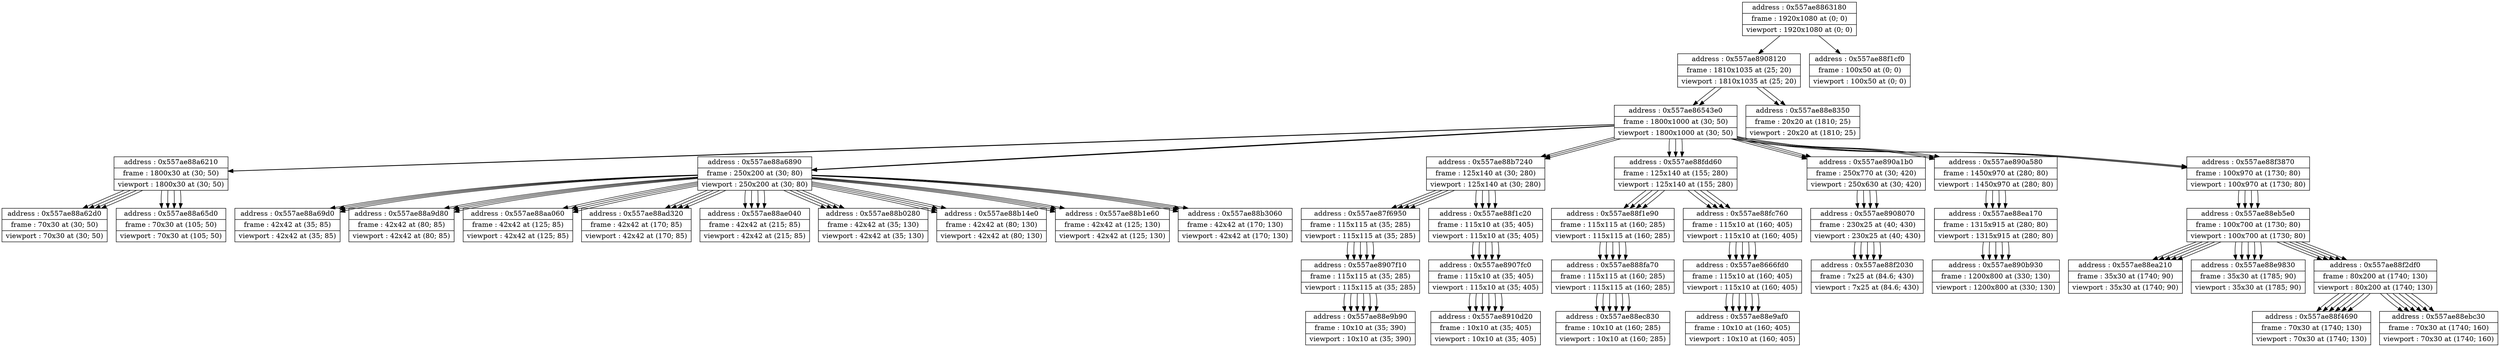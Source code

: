 digraph {
	node [shape=record]
	node0x557ae8908120 [label = "{address : 0x557ae8908120 |frame : 1810x1035 at (25; 20) |viewport : 1810x1035 at (25; 20)}"];

	 node0x557ae8908120 -> node0x557ae86543e0 [color=black];
	node0x557ae86543e0 [label = "{address : 0x557ae86543e0 |frame : 1800x1000 at (30; 50) |viewport : 1800x1000 at (30; 50)}"];

	 node0x557ae86543e0 -> node0x557ae88a6210 [color=black];
	node0x557ae88a6210 [label = "{address : 0x557ae88a6210 |frame : 1800x30 at (30; 50) |viewport : 1800x30 at (30; 50)}"];

	 node0x557ae88a6210 -> node0x557ae88a62d0 [color=black];
	node0x557ae88a62d0 [label = "{address : 0x557ae88a62d0 |frame : 70x30 at (30; 50) |viewport : 70x30 at (30; 50)}"];

	 node0x557ae88a6210 -> node0x557ae88a65d0 [color=black];
	node0x557ae88a65d0 [label = "{address : 0x557ae88a65d0 |frame : 70x30 at (105; 50) |viewport : 70x30 at (105; 50)}"];

	 node0x557ae86543e0 -> node0x557ae88a6890 [color=black];
	node0x557ae88a6890 [label = "{address : 0x557ae88a6890 |frame : 250x200 at (30; 80) |viewport : 250x200 at (30; 80)}"];

	 node0x557ae88a6890 -> node0x557ae88a69d0 [color=black];
	node0x557ae88a69d0 [label = "{address : 0x557ae88a69d0 |frame : 42x42 at (35; 85) |viewport : 42x42 at (35; 85)}"];

	 node0x557ae88a6890 -> node0x557ae88a9d80 [color=black];
	node0x557ae88a9d80 [label = "{address : 0x557ae88a9d80 |frame : 42x42 at (80; 85) |viewport : 42x42 at (80; 85)}"];

	 node0x557ae88a6890 -> node0x557ae88aa060 [color=black];
	node0x557ae88aa060 [label = "{address : 0x557ae88aa060 |frame : 42x42 at (125; 85) |viewport : 42x42 at (125; 85)}"];

	 node0x557ae88a6890 -> node0x557ae88ad320 [color=black];
	node0x557ae88ad320 [label = "{address : 0x557ae88ad320 |frame : 42x42 at (170; 85) |viewport : 42x42 at (170; 85)}"];

	 node0x557ae88a6890 -> node0x557ae88ae040 [color=black];
	node0x557ae88ae040 [label = "{address : 0x557ae88ae040 |frame : 42x42 at (215; 85) |viewport : 42x42 at (215; 85)}"];

	 node0x557ae88a6890 -> node0x557ae88b0280 [color=black];
	node0x557ae88b0280 [label = "{address : 0x557ae88b0280 |frame : 42x42 at (35; 130) |viewport : 42x42 at (35; 130)}"];

	 node0x557ae88a6890 -> node0x557ae88b14e0 [color=black];
	node0x557ae88b14e0 [label = "{address : 0x557ae88b14e0 |frame : 42x42 at (80; 130) |viewport : 42x42 at (80; 130)}"];

	 node0x557ae88a6890 -> node0x557ae88b1e60 [color=black];
	node0x557ae88b1e60 [label = "{address : 0x557ae88b1e60 |frame : 42x42 at (125; 130) |viewport : 42x42 at (125; 130)}"];

	 node0x557ae88a6890 -> node0x557ae88b3060 [color=black];
	node0x557ae88b3060 [label = "{address : 0x557ae88b3060 |frame : 42x42 at (170; 130) |viewport : 42x42 at (170; 130)}"];

	 node0x557ae86543e0 -> node0x557ae88b7240 [color=black];
	node0x557ae88b7240 [label = "{address : 0x557ae88b7240 |frame : 125x140 at (30; 280) |viewport : 125x140 at (30; 280)}"];

	 node0x557ae88b7240 -> node0x557ae87f6950 [color=black];
	node0x557ae87f6950 [label = "{address : 0x557ae87f6950 |frame : 115x115 at (35; 285) |viewport : 115x115 at (35; 285)}"];

	 node0x557ae87f6950 -> node0x557ae8907f10 [color=black];
	node0x557ae8907f10 [label = "{address : 0x557ae8907f10 |frame : 115x115 at (35; 285) |viewport : 115x115 at (35; 285)}"];

	 node0x557ae8907f10 -> node0x557ae88e9b90 [color=black];
	node0x557ae88e9b90 [label = "{address : 0x557ae88e9b90 |frame : 10x10 at (35; 390) |viewport : 10x10 at (35; 390)}"];

	 node0x557ae88b7240 -> node0x557ae88f1c20 [color=black];
	node0x557ae88f1c20 [label = "{address : 0x557ae88f1c20 |frame : 115x10 at (35; 405) |viewport : 115x10 at (35; 405)}"];

	 node0x557ae88f1c20 -> node0x557ae8907fc0 [color=black];
	node0x557ae8907fc0 [label = "{address : 0x557ae8907fc0 |frame : 115x10 at (35; 405) |viewport : 115x10 at (35; 405)}"];

	 node0x557ae8907fc0 -> node0x557ae8910d20 [color=black];
	node0x557ae8910d20 [label = "{address : 0x557ae8910d20 |frame : 10x10 at (35; 405) |viewport : 10x10 at (35; 405)}"];

	 node0x557ae86543e0 -> node0x557ae88fdd60 [color=black];
	node0x557ae88fdd60 [label = "{address : 0x557ae88fdd60 |frame : 125x140 at (155; 280) |viewport : 125x140 at (155; 280)}"];

	 node0x557ae88fdd60 -> node0x557ae88f1e90 [color=black];
	node0x557ae88f1e90 [label = "{address : 0x557ae88f1e90 |frame : 115x115 at (160; 285) |viewport : 115x115 at (160; 285)}"];

	 node0x557ae88f1e90 -> node0x557ae888fa70 [color=black];
	node0x557ae888fa70 [label = "{address : 0x557ae888fa70 |frame : 115x115 at (160; 285) |viewport : 115x115 at (160; 285)}"];

	 node0x557ae888fa70 -> node0x557ae88ec830 [color=black];
	node0x557ae88ec830 [label = "{address : 0x557ae88ec830 |frame : 10x10 at (160; 285) |viewport : 10x10 at (160; 285)}"];

	 node0x557ae88fdd60 -> node0x557ae88fc760 [color=black];
	node0x557ae88fc760 [label = "{address : 0x557ae88fc760 |frame : 115x10 at (160; 405) |viewport : 115x10 at (160; 405)}"];

	 node0x557ae88fc760 -> node0x557ae8666fd0 [color=black];
	node0x557ae8666fd0 [label = "{address : 0x557ae8666fd0 |frame : 115x10 at (160; 405) |viewport : 115x10 at (160; 405)}"];

	 node0x557ae8666fd0 -> node0x557ae88e9af0 [color=black];
	node0x557ae88e9af0 [label = "{address : 0x557ae88e9af0 |frame : 10x10 at (160; 405) |viewport : 10x10 at (160; 405)}"];

	 node0x557ae86543e0 -> node0x557ae890a1b0 [color=black];
	node0x557ae890a1b0 [label = "{address : 0x557ae890a1b0 |frame : 250x770 at (30; 420) |viewport : 250x630 at (30; 420)}"];

	 node0x557ae890a1b0 -> node0x557ae8908070 [color=black];
	node0x557ae8908070 [label = "{address : 0x557ae8908070 |frame : 230x25 at (40; 430) |viewport : 230x25 at (40; 430)}"];

	 node0x557ae8908070 -> node0x557ae88f2030 [color=black];
	node0x557ae88f2030 [label = "{address : 0x557ae88f2030 |frame : 7x25 at (84.6; 430) |viewport : 7x25 at (84.6; 430)}"];

	 node0x557ae86543e0 -> node0x557ae890a580 [color=black];
	node0x557ae890a580 [label = "{address : 0x557ae890a580 |frame : 1450x970 at (280; 80) |viewport : 1450x970 at (280; 80)}"];

	 node0x557ae890a580 -> node0x557ae88ea170 [color=black];
	node0x557ae88ea170 [label = "{address : 0x557ae88ea170 |frame : 1315x915 at (280; 80) |viewport : 1315x915 at (280; 80)}"];

	 node0x557ae88ea170 -> node0x557ae890b930 [color=black];
	node0x557ae890b930 [label = "{address : 0x557ae890b930 |frame : 1200x800 at (330; 130) |viewport : 1200x800 at (330; 130)}"];

	 node0x557ae86543e0 -> node0x557ae88f3870 [color=black];
	node0x557ae88f3870 [label = "{address : 0x557ae88f3870 |frame : 100x970 at (1730; 80) |viewport : 100x970 at (1730; 80)}"];

	 node0x557ae88f3870 -> node0x557ae88eb5e0 [color=black];
	node0x557ae88eb5e0 [label = "{address : 0x557ae88eb5e0 |frame : 100x700 at (1730; 80) |viewport : 100x700 at (1730; 80)}"];

	 node0x557ae88eb5e0 -> node0x557ae88ea210 [color=black];
	node0x557ae88ea210 [label = "{address : 0x557ae88ea210 |frame : 35x30 at (1740; 90) |viewport : 35x30 at (1740; 90)}"];

	 node0x557ae88eb5e0 -> node0x557ae88e9830 [color=black];
	node0x557ae88e9830 [label = "{address : 0x557ae88e9830 |frame : 35x30 at (1785; 90) |viewport : 35x30 at (1785; 90)}"];

	 node0x557ae88eb5e0 -> node0x557ae88f2df0 [color=black];
	node0x557ae88f2df0 [label = "{address : 0x557ae88f2df0 |frame : 80x200 at (1740; 130) |viewport : 80x200 at (1740; 130)}"];

	 node0x557ae88f2df0 -> node0x557ae88f4690 [color=black];
	node0x557ae88f4690 [label = "{address : 0x557ae88f4690 |frame : 70x30 at (1740; 130) |viewport : 70x30 at (1740; 130)}"];

	 node0x557ae88f2df0 -> node0x557ae88ebc30 [color=black];
	node0x557ae88ebc30 [label = "{address : 0x557ae88ebc30 |frame : 70x30 at (1740; 160) |viewport : 70x30 at (1740; 160)}"];

	 node0x557ae8908120 -> node0x557ae88e8350 [color=black];
	node0x557ae88e8350 [label = "{address : 0x557ae88e8350 |frame : 20x20 at (1810; 25) |viewport : 20x20 at (1810; 25)}"];

	node0x557ae88e8350 [label = "{address : 0x557ae88e8350 |frame : 20x20 at (1810; 25) |viewport : 20x20 at (1810; 25)}"];

	node0x557ae88eb5e0 [label = "{address : 0x557ae88eb5e0 |frame : 100x700 at (1730; 80) |viewport : 100x700 at (1730; 80)}"];

	 node0x557ae88eb5e0 -> node0x557ae88ea210 [color=black];
	node0x557ae88ea210 [label = "{address : 0x557ae88ea210 |frame : 35x30 at (1740; 90) |viewport : 35x30 at (1740; 90)}"];

	 node0x557ae88eb5e0 -> node0x557ae88e9830 [color=black];
	node0x557ae88e9830 [label = "{address : 0x557ae88e9830 |frame : 35x30 at (1785; 90) |viewport : 35x30 at (1785; 90)}"];

	 node0x557ae88eb5e0 -> node0x557ae88f2df0 [color=black];
	node0x557ae88f2df0 [label = "{address : 0x557ae88f2df0 |frame : 80x200 at (1740; 130) |viewport : 80x200 at (1740; 130)}"];

	 node0x557ae88f2df0 -> node0x557ae88f4690 [color=black];
	node0x557ae88f4690 [label = "{address : 0x557ae88f4690 |frame : 70x30 at (1740; 130) |viewport : 70x30 at (1740; 130)}"];

	 node0x557ae88f2df0 -> node0x557ae88ebc30 [color=black];
	node0x557ae88ebc30 [label = "{address : 0x557ae88ebc30 |frame : 70x30 at (1740; 160) |viewport : 70x30 at (1740; 160)}"];

	node0x557ae88f2df0 [label = "{address : 0x557ae88f2df0 |frame : 80x200 at (1740; 130) |viewport : 80x200 at (1740; 130)}"];

	 node0x557ae88f2df0 -> node0x557ae88f4690 [color=black];
	node0x557ae88f4690 [label = "{address : 0x557ae88f4690 |frame : 70x30 at (1740; 130) |viewport : 70x30 at (1740; 130)}"];

	 node0x557ae88f2df0 -> node0x557ae88ebc30 [color=black];
	node0x557ae88ebc30 [label = "{address : 0x557ae88ebc30 |frame : 70x30 at (1740; 160) |viewport : 70x30 at (1740; 160)}"];

	node0x557ae88f1cf0 [label = "{address : 0x557ae88f1cf0 |frame : 100x50 at (0; 0) |viewport : 100x50 at (0; 0)}"];

	node0x557ae88e9830 [label = "{address : 0x557ae88e9830 |frame : 35x30 at (1785; 90) |viewport : 35x30 at (1785; 90)}"];

	node0x557ae88ea210 [label = "{address : 0x557ae88ea210 |frame : 35x30 at (1740; 90) |viewport : 35x30 at (1740; 90)}"];

	node0x557ae88f3870 [label = "{address : 0x557ae88f3870 |frame : 100x970 at (1730; 80) |viewport : 100x970 at (1730; 80)}"];

	 node0x557ae88f3870 -> node0x557ae88eb5e0 [color=black];
	node0x557ae88eb5e0 [label = "{address : 0x557ae88eb5e0 |frame : 100x700 at (1730; 80) |viewport : 100x700 at (1730; 80)}"];

	 node0x557ae88eb5e0 -> node0x557ae88ea210 [color=black];
	node0x557ae88ea210 [label = "{address : 0x557ae88ea210 |frame : 35x30 at (1740; 90) |viewport : 35x30 at (1740; 90)}"];

	 node0x557ae88eb5e0 -> node0x557ae88e9830 [color=black];
	node0x557ae88e9830 [label = "{address : 0x557ae88e9830 |frame : 35x30 at (1785; 90) |viewport : 35x30 at (1785; 90)}"];

	 node0x557ae88eb5e0 -> node0x557ae88f2df0 [color=black];
	node0x557ae88f2df0 [label = "{address : 0x557ae88f2df0 |frame : 80x200 at (1740; 130) |viewport : 80x200 at (1740; 130)}"];

	 node0x557ae88f2df0 -> node0x557ae88f4690 [color=black];
	node0x557ae88f4690 [label = "{address : 0x557ae88f4690 |frame : 70x30 at (1740; 130) |viewport : 70x30 at (1740; 130)}"];

	 node0x557ae88f2df0 -> node0x557ae88ebc30 [color=black];
	node0x557ae88ebc30 [label = "{address : 0x557ae88ebc30 |frame : 70x30 at (1740; 160) |viewport : 70x30 at (1740; 160)}"];

	node0x557ae890a580 [label = "{address : 0x557ae890a580 |frame : 1450x970 at (280; 80) |viewport : 1450x970 at (280; 80)}"];

	 node0x557ae890a580 -> node0x557ae88ea170 [color=black];
	node0x557ae88ea170 [label = "{address : 0x557ae88ea170 |frame : 1315x915 at (280; 80) |viewport : 1315x915 at (280; 80)}"];

	 node0x557ae88ea170 -> node0x557ae890b930 [color=black];
	node0x557ae890b930 [label = "{address : 0x557ae890b930 |frame : 1200x800 at (330; 130) |viewport : 1200x800 at (330; 130)}"];

	node0x557ae890b930 [label = "{address : 0x557ae890b930 |frame : 1200x800 at (330; 130) |viewport : 1200x800 at (330; 130)}"];

	node0x557ae88ea170 [label = "{address : 0x557ae88ea170 |frame : 1315x915 at (280; 80) |viewport : 1315x915 at (280; 80)}"];

	 node0x557ae88ea170 -> node0x557ae890b930 [color=black];
	node0x557ae890b930 [label = "{address : 0x557ae890b930 |frame : 1200x800 at (330; 130) |viewport : 1200x800 at (330; 130)}"];

	node0x557ae890a1b0 [label = "{address : 0x557ae890a1b0 |frame : 250x770 at (30; 420) |viewport : 250x630 at (30; 420)}"];

	 node0x557ae890a1b0 -> node0x557ae8908070 [color=black];
	node0x557ae8908070 [label = "{address : 0x557ae8908070 |frame : 230x25 at (40; 430) |viewport : 230x25 at (40; 430)}"];

	 node0x557ae8908070 -> node0x557ae88f2030 [color=black];
	node0x557ae88f2030 [label = "{address : 0x557ae88f2030 |frame : 7x25 at (84.6; 430) |viewport : 7x25 at (84.6; 430)}"];

	node0x557ae8908070 [label = "{address : 0x557ae8908070 |frame : 230x25 at (40; 430) |viewport : 230x25 at (40; 430)}"];

	 node0x557ae8908070 -> node0x557ae88f2030 [color=black];
	node0x557ae88f2030 [label = "{address : 0x557ae88f2030 |frame : 7x25 at (84.6; 430) |viewport : 7x25 at (84.6; 430)}"];

	node0x557ae88b1e60 [label = "{address : 0x557ae88b1e60 |frame : 42x42 at (125; 130) |viewport : 42x42 at (125; 130)}"];

	node0x557ae88b14e0 [label = "{address : 0x557ae88b14e0 |frame : 42x42 at (80; 130) |viewport : 42x42 at (80; 130)}"];

	node0x557ae88b0280 [label = "{address : 0x557ae88b0280 |frame : 42x42 at (35; 130) |viewport : 42x42 at (35; 130)}"];

	node0x557ae88ae040 [label = "{address : 0x557ae88ae040 |frame : 42x42 at (215; 85) |viewport : 42x42 at (215; 85)}"];

	node0x557ae88f1c20 [label = "{address : 0x557ae88f1c20 |frame : 115x10 at (35; 405) |viewport : 115x10 at (35; 405)}"];

	 node0x557ae88f1c20 -> node0x557ae8907fc0 [color=black];
	node0x557ae8907fc0 [label = "{address : 0x557ae8907fc0 |frame : 115x10 at (35; 405) |viewport : 115x10 at (35; 405)}"];

	 node0x557ae8907fc0 -> node0x557ae8910d20 [color=black];
	node0x557ae8910d20 [label = "{address : 0x557ae8910d20 |frame : 10x10 at (35; 405) |viewport : 10x10 at (35; 405)}"];

	node0x557ae88aa060 [label = "{address : 0x557ae88aa060 |frame : 42x42 at (125; 85) |viewport : 42x42 at (125; 85)}"];

	node0x557ae88f4690 [label = "{address : 0x557ae88f4690 |frame : 70x30 at (1740; 130) |viewport : 70x30 at (1740; 130)}"];

	node0x557ae88ad320 [label = "{address : 0x557ae88ad320 |frame : 42x42 at (170; 85) |viewport : 42x42 at (170; 85)}"];

	node0x557ae88a69d0 [label = "{address : 0x557ae88a69d0 |frame : 42x42 at (35; 85) |viewport : 42x42 at (35; 85)}"];

	node0x557ae88a6210 [label = "{address : 0x557ae88a6210 |frame : 1800x30 at (30; 50) |viewport : 1800x30 at (30; 50)}"];

	 node0x557ae88a6210 -> node0x557ae88a62d0 [color=black];
	node0x557ae88a62d0 [label = "{address : 0x557ae88a62d0 |frame : 70x30 at (30; 50) |viewport : 70x30 at (30; 50)}"];

	 node0x557ae88a6210 -> node0x557ae88a65d0 [color=black];
	node0x557ae88a65d0 [label = "{address : 0x557ae88a65d0 |frame : 70x30 at (105; 50) |viewport : 70x30 at (105; 50)}"];

	node0x557ae88a65d0 [label = "{address : 0x557ae88a65d0 |frame : 70x30 at (105; 50) |viewport : 70x30 at (105; 50)}"];

	node0x557ae88b3060 [label = "{address : 0x557ae88b3060 |frame : 42x42 at (170; 130) |viewport : 42x42 at (170; 130)}"];

	node0x557ae8910d20 [label = "{address : 0x557ae8910d20 |frame : 10x10 at (35; 405) |viewport : 10x10 at (35; 405)}"];

	node0x557ae88a62d0 [label = "{address : 0x557ae88a62d0 |frame : 70x30 at (30; 50) |viewport : 70x30 at (30; 50)}"];

	node0x557ae86543e0 [label = "{address : 0x557ae86543e0 |frame : 1800x1000 at (30; 50) |viewport : 1800x1000 at (30; 50)}"];

	 node0x557ae86543e0 -> node0x557ae88a6210 [color=black];
	node0x557ae88a6210 [label = "{address : 0x557ae88a6210 |frame : 1800x30 at (30; 50) |viewport : 1800x30 at (30; 50)}"];

	 node0x557ae88a6210 -> node0x557ae88a62d0 [color=black];
	node0x557ae88a62d0 [label = "{address : 0x557ae88a62d0 |frame : 70x30 at (30; 50) |viewport : 70x30 at (30; 50)}"];

	 node0x557ae88a6210 -> node0x557ae88a65d0 [color=black];
	node0x557ae88a65d0 [label = "{address : 0x557ae88a65d0 |frame : 70x30 at (105; 50) |viewport : 70x30 at (105; 50)}"];

	 node0x557ae86543e0 -> node0x557ae88a6890 [color=black];
	node0x557ae88a6890 [label = "{address : 0x557ae88a6890 |frame : 250x200 at (30; 80) |viewport : 250x200 at (30; 80)}"];

	 node0x557ae88a6890 -> node0x557ae88a69d0 [color=black];
	node0x557ae88a69d0 [label = "{address : 0x557ae88a69d0 |frame : 42x42 at (35; 85) |viewport : 42x42 at (35; 85)}"];

	 node0x557ae88a6890 -> node0x557ae88a9d80 [color=black];
	node0x557ae88a9d80 [label = "{address : 0x557ae88a9d80 |frame : 42x42 at (80; 85) |viewport : 42x42 at (80; 85)}"];

	 node0x557ae88a6890 -> node0x557ae88aa060 [color=black];
	node0x557ae88aa060 [label = "{address : 0x557ae88aa060 |frame : 42x42 at (125; 85) |viewport : 42x42 at (125; 85)}"];

	 node0x557ae88a6890 -> node0x557ae88ad320 [color=black];
	node0x557ae88ad320 [label = "{address : 0x557ae88ad320 |frame : 42x42 at (170; 85) |viewport : 42x42 at (170; 85)}"];

	 node0x557ae88a6890 -> node0x557ae88ae040 [color=black];
	node0x557ae88ae040 [label = "{address : 0x557ae88ae040 |frame : 42x42 at (215; 85) |viewport : 42x42 at (215; 85)}"];

	 node0x557ae88a6890 -> node0x557ae88b0280 [color=black];
	node0x557ae88b0280 [label = "{address : 0x557ae88b0280 |frame : 42x42 at (35; 130) |viewport : 42x42 at (35; 130)}"];

	 node0x557ae88a6890 -> node0x557ae88b14e0 [color=black];
	node0x557ae88b14e0 [label = "{address : 0x557ae88b14e0 |frame : 42x42 at (80; 130) |viewport : 42x42 at (80; 130)}"];

	 node0x557ae88a6890 -> node0x557ae88b1e60 [color=black];
	node0x557ae88b1e60 [label = "{address : 0x557ae88b1e60 |frame : 42x42 at (125; 130) |viewport : 42x42 at (125; 130)}"];

	 node0x557ae88a6890 -> node0x557ae88b3060 [color=black];
	node0x557ae88b3060 [label = "{address : 0x557ae88b3060 |frame : 42x42 at (170; 130) |viewport : 42x42 at (170; 130)}"];

	 node0x557ae86543e0 -> node0x557ae88b7240 [color=black];
	node0x557ae88b7240 [label = "{address : 0x557ae88b7240 |frame : 125x140 at (30; 280) |viewport : 125x140 at (30; 280)}"];

	 node0x557ae88b7240 -> node0x557ae87f6950 [color=black];
	node0x557ae87f6950 [label = "{address : 0x557ae87f6950 |frame : 115x115 at (35; 285) |viewport : 115x115 at (35; 285)}"];

	 node0x557ae87f6950 -> node0x557ae8907f10 [color=black];
	node0x557ae8907f10 [label = "{address : 0x557ae8907f10 |frame : 115x115 at (35; 285) |viewport : 115x115 at (35; 285)}"];

	 node0x557ae8907f10 -> node0x557ae88e9b90 [color=black];
	node0x557ae88e9b90 [label = "{address : 0x557ae88e9b90 |frame : 10x10 at (35; 390) |viewport : 10x10 at (35; 390)}"];

	 node0x557ae88b7240 -> node0x557ae88f1c20 [color=black];
	node0x557ae88f1c20 [label = "{address : 0x557ae88f1c20 |frame : 115x10 at (35; 405) |viewport : 115x10 at (35; 405)}"];

	 node0x557ae88f1c20 -> node0x557ae8907fc0 [color=black];
	node0x557ae8907fc0 [label = "{address : 0x557ae8907fc0 |frame : 115x10 at (35; 405) |viewport : 115x10 at (35; 405)}"];

	 node0x557ae8907fc0 -> node0x557ae8910d20 [color=black];
	node0x557ae8910d20 [label = "{address : 0x557ae8910d20 |frame : 10x10 at (35; 405) |viewport : 10x10 at (35; 405)}"];

	 node0x557ae86543e0 -> node0x557ae88fdd60 [color=black];
	node0x557ae88fdd60 [label = "{address : 0x557ae88fdd60 |frame : 125x140 at (155; 280) |viewport : 125x140 at (155; 280)}"];

	 node0x557ae88fdd60 -> node0x557ae88f1e90 [color=black];
	node0x557ae88f1e90 [label = "{address : 0x557ae88f1e90 |frame : 115x115 at (160; 285) |viewport : 115x115 at (160; 285)}"];

	 node0x557ae88f1e90 -> node0x557ae888fa70 [color=black];
	node0x557ae888fa70 [label = "{address : 0x557ae888fa70 |frame : 115x115 at (160; 285) |viewport : 115x115 at (160; 285)}"];

	 node0x557ae888fa70 -> node0x557ae88ec830 [color=black];
	node0x557ae88ec830 [label = "{address : 0x557ae88ec830 |frame : 10x10 at (160; 285) |viewport : 10x10 at (160; 285)}"];

	 node0x557ae88fdd60 -> node0x557ae88fc760 [color=black];
	node0x557ae88fc760 [label = "{address : 0x557ae88fc760 |frame : 115x10 at (160; 405) |viewport : 115x10 at (160; 405)}"];

	 node0x557ae88fc760 -> node0x557ae8666fd0 [color=black];
	node0x557ae8666fd0 [label = "{address : 0x557ae8666fd0 |frame : 115x10 at (160; 405) |viewport : 115x10 at (160; 405)}"];

	 node0x557ae8666fd0 -> node0x557ae88e9af0 [color=black];
	node0x557ae88e9af0 [label = "{address : 0x557ae88e9af0 |frame : 10x10 at (160; 405) |viewport : 10x10 at (160; 405)}"];

	 node0x557ae86543e0 -> node0x557ae890a1b0 [color=black];
	node0x557ae890a1b0 [label = "{address : 0x557ae890a1b0 |frame : 250x770 at (30; 420) |viewport : 250x630 at (30; 420)}"];

	 node0x557ae890a1b0 -> node0x557ae8908070 [color=black];
	node0x557ae8908070 [label = "{address : 0x557ae8908070 |frame : 230x25 at (40; 430) |viewport : 230x25 at (40; 430)}"];

	 node0x557ae8908070 -> node0x557ae88f2030 [color=black];
	node0x557ae88f2030 [label = "{address : 0x557ae88f2030 |frame : 7x25 at (84.6; 430) |viewport : 7x25 at (84.6; 430)}"];

	 node0x557ae86543e0 -> node0x557ae890a580 [color=black];
	node0x557ae890a580 [label = "{address : 0x557ae890a580 |frame : 1450x970 at (280; 80) |viewport : 1450x970 at (280; 80)}"];

	 node0x557ae890a580 -> node0x557ae88ea170 [color=black];
	node0x557ae88ea170 [label = "{address : 0x557ae88ea170 |frame : 1315x915 at (280; 80) |viewport : 1315x915 at (280; 80)}"];

	 node0x557ae88ea170 -> node0x557ae890b930 [color=black];
	node0x557ae890b930 [label = "{address : 0x557ae890b930 |frame : 1200x800 at (330; 130) |viewport : 1200x800 at (330; 130)}"];

	 node0x557ae86543e0 -> node0x557ae88f3870 [color=black];
	node0x557ae88f3870 [label = "{address : 0x557ae88f3870 |frame : 100x970 at (1730; 80) |viewport : 100x970 at (1730; 80)}"];

	 node0x557ae88f3870 -> node0x557ae88eb5e0 [color=black];
	node0x557ae88eb5e0 [label = "{address : 0x557ae88eb5e0 |frame : 100x700 at (1730; 80) |viewport : 100x700 at (1730; 80)}"];

	 node0x557ae88eb5e0 -> node0x557ae88ea210 [color=black];
	node0x557ae88ea210 [label = "{address : 0x557ae88ea210 |frame : 35x30 at (1740; 90) |viewport : 35x30 at (1740; 90)}"];

	 node0x557ae88eb5e0 -> node0x557ae88e9830 [color=black];
	node0x557ae88e9830 [label = "{address : 0x557ae88e9830 |frame : 35x30 at (1785; 90) |viewport : 35x30 at (1785; 90)}"];

	 node0x557ae88eb5e0 -> node0x557ae88f2df0 [color=black];
	node0x557ae88f2df0 [label = "{address : 0x557ae88f2df0 |frame : 80x200 at (1740; 130) |viewport : 80x200 at (1740; 130)}"];

	 node0x557ae88f2df0 -> node0x557ae88f4690 [color=black];
	node0x557ae88f4690 [label = "{address : 0x557ae88f4690 |frame : 70x30 at (1740; 130) |viewport : 70x30 at (1740; 130)}"];

	 node0x557ae88f2df0 -> node0x557ae88ebc30 [color=black];
	node0x557ae88ebc30 [label = "{address : 0x557ae88ebc30 |frame : 70x30 at (1740; 160) |viewport : 70x30 at (1740; 160)}"];

	node0x557ae88ebc30 [label = "{address : 0x557ae88ebc30 |frame : 70x30 at (1740; 160) |viewport : 70x30 at (1740; 160)}"];

	node0x557ae8863180 [label = "{address : 0x557ae8863180 |frame : 1920x1080 at (0; 0) |viewport : 1920x1080 at (0; 0)}"];

	 node0x557ae8863180 -> node0x557ae8908120 [color=black];
	node0x557ae8908120 [label = "{address : 0x557ae8908120 |frame : 1810x1035 at (25; 20) |viewport : 1810x1035 at (25; 20)}"];

	 node0x557ae8908120 -> node0x557ae86543e0 [color=black];
	node0x557ae86543e0 [label = "{address : 0x557ae86543e0 |frame : 1800x1000 at (30; 50) |viewport : 1800x1000 at (30; 50)}"];

	 node0x557ae86543e0 -> node0x557ae88a6210 [color=black];
	node0x557ae88a6210 [label = "{address : 0x557ae88a6210 |frame : 1800x30 at (30; 50) |viewport : 1800x30 at (30; 50)}"];

	 node0x557ae88a6210 -> node0x557ae88a62d0 [color=black];
	node0x557ae88a62d0 [label = "{address : 0x557ae88a62d0 |frame : 70x30 at (30; 50) |viewport : 70x30 at (30; 50)}"];

	 node0x557ae88a6210 -> node0x557ae88a65d0 [color=black];
	node0x557ae88a65d0 [label = "{address : 0x557ae88a65d0 |frame : 70x30 at (105; 50) |viewport : 70x30 at (105; 50)}"];

	 node0x557ae86543e0 -> node0x557ae88a6890 [color=black];
	node0x557ae88a6890 [label = "{address : 0x557ae88a6890 |frame : 250x200 at (30; 80) |viewport : 250x200 at (30; 80)}"];

	 node0x557ae88a6890 -> node0x557ae88a69d0 [color=black];
	node0x557ae88a69d0 [label = "{address : 0x557ae88a69d0 |frame : 42x42 at (35; 85) |viewport : 42x42 at (35; 85)}"];

	 node0x557ae88a6890 -> node0x557ae88a9d80 [color=black];
	node0x557ae88a9d80 [label = "{address : 0x557ae88a9d80 |frame : 42x42 at (80; 85) |viewport : 42x42 at (80; 85)}"];

	 node0x557ae88a6890 -> node0x557ae88aa060 [color=black];
	node0x557ae88aa060 [label = "{address : 0x557ae88aa060 |frame : 42x42 at (125; 85) |viewport : 42x42 at (125; 85)}"];

	 node0x557ae88a6890 -> node0x557ae88ad320 [color=black];
	node0x557ae88ad320 [label = "{address : 0x557ae88ad320 |frame : 42x42 at (170; 85) |viewport : 42x42 at (170; 85)}"];

	 node0x557ae88a6890 -> node0x557ae88ae040 [color=black];
	node0x557ae88ae040 [label = "{address : 0x557ae88ae040 |frame : 42x42 at (215; 85) |viewport : 42x42 at (215; 85)}"];

	 node0x557ae88a6890 -> node0x557ae88b0280 [color=black];
	node0x557ae88b0280 [label = "{address : 0x557ae88b0280 |frame : 42x42 at (35; 130) |viewport : 42x42 at (35; 130)}"];

	 node0x557ae88a6890 -> node0x557ae88b14e0 [color=black];
	node0x557ae88b14e0 [label = "{address : 0x557ae88b14e0 |frame : 42x42 at (80; 130) |viewport : 42x42 at (80; 130)}"];

	 node0x557ae88a6890 -> node0x557ae88b1e60 [color=black];
	node0x557ae88b1e60 [label = "{address : 0x557ae88b1e60 |frame : 42x42 at (125; 130) |viewport : 42x42 at (125; 130)}"];

	 node0x557ae88a6890 -> node0x557ae88b3060 [color=black];
	node0x557ae88b3060 [label = "{address : 0x557ae88b3060 |frame : 42x42 at (170; 130) |viewport : 42x42 at (170; 130)}"];

	 node0x557ae86543e0 -> node0x557ae88b7240 [color=black];
	node0x557ae88b7240 [label = "{address : 0x557ae88b7240 |frame : 125x140 at (30; 280) |viewport : 125x140 at (30; 280)}"];

	 node0x557ae88b7240 -> node0x557ae87f6950 [color=black];
	node0x557ae87f6950 [label = "{address : 0x557ae87f6950 |frame : 115x115 at (35; 285) |viewport : 115x115 at (35; 285)}"];

	 node0x557ae87f6950 -> node0x557ae8907f10 [color=black];
	node0x557ae8907f10 [label = "{address : 0x557ae8907f10 |frame : 115x115 at (35; 285) |viewport : 115x115 at (35; 285)}"];

	 node0x557ae8907f10 -> node0x557ae88e9b90 [color=black];
	node0x557ae88e9b90 [label = "{address : 0x557ae88e9b90 |frame : 10x10 at (35; 390) |viewport : 10x10 at (35; 390)}"];

	 node0x557ae88b7240 -> node0x557ae88f1c20 [color=black];
	node0x557ae88f1c20 [label = "{address : 0x557ae88f1c20 |frame : 115x10 at (35; 405) |viewport : 115x10 at (35; 405)}"];

	 node0x557ae88f1c20 -> node0x557ae8907fc0 [color=black];
	node0x557ae8907fc0 [label = "{address : 0x557ae8907fc0 |frame : 115x10 at (35; 405) |viewport : 115x10 at (35; 405)}"];

	 node0x557ae8907fc0 -> node0x557ae8910d20 [color=black];
	node0x557ae8910d20 [label = "{address : 0x557ae8910d20 |frame : 10x10 at (35; 405) |viewport : 10x10 at (35; 405)}"];

	 node0x557ae86543e0 -> node0x557ae88fdd60 [color=black];
	node0x557ae88fdd60 [label = "{address : 0x557ae88fdd60 |frame : 125x140 at (155; 280) |viewport : 125x140 at (155; 280)}"];

	 node0x557ae88fdd60 -> node0x557ae88f1e90 [color=black];
	node0x557ae88f1e90 [label = "{address : 0x557ae88f1e90 |frame : 115x115 at (160; 285) |viewport : 115x115 at (160; 285)}"];

	 node0x557ae88f1e90 -> node0x557ae888fa70 [color=black];
	node0x557ae888fa70 [label = "{address : 0x557ae888fa70 |frame : 115x115 at (160; 285) |viewport : 115x115 at (160; 285)}"];

	 node0x557ae888fa70 -> node0x557ae88ec830 [color=black];
	node0x557ae88ec830 [label = "{address : 0x557ae88ec830 |frame : 10x10 at (160; 285) |viewport : 10x10 at (160; 285)}"];

	 node0x557ae88fdd60 -> node0x557ae88fc760 [color=black];
	node0x557ae88fc760 [label = "{address : 0x557ae88fc760 |frame : 115x10 at (160; 405) |viewport : 115x10 at (160; 405)}"];

	 node0x557ae88fc760 -> node0x557ae8666fd0 [color=black];
	node0x557ae8666fd0 [label = "{address : 0x557ae8666fd0 |frame : 115x10 at (160; 405) |viewport : 115x10 at (160; 405)}"];

	 node0x557ae8666fd0 -> node0x557ae88e9af0 [color=black];
	node0x557ae88e9af0 [label = "{address : 0x557ae88e9af0 |frame : 10x10 at (160; 405) |viewport : 10x10 at (160; 405)}"];

	 node0x557ae86543e0 -> node0x557ae890a1b0 [color=black];
	node0x557ae890a1b0 [label = "{address : 0x557ae890a1b0 |frame : 250x770 at (30; 420) |viewport : 250x630 at (30; 420)}"];

	 node0x557ae890a1b0 -> node0x557ae8908070 [color=black];
	node0x557ae8908070 [label = "{address : 0x557ae8908070 |frame : 230x25 at (40; 430) |viewport : 230x25 at (40; 430)}"];

	 node0x557ae8908070 -> node0x557ae88f2030 [color=black];
	node0x557ae88f2030 [label = "{address : 0x557ae88f2030 |frame : 7x25 at (84.6; 430) |viewport : 7x25 at (84.6; 430)}"];

	 node0x557ae86543e0 -> node0x557ae890a580 [color=black];
	node0x557ae890a580 [label = "{address : 0x557ae890a580 |frame : 1450x970 at (280; 80) |viewport : 1450x970 at (280; 80)}"];

	 node0x557ae890a580 -> node0x557ae88ea170 [color=black];
	node0x557ae88ea170 [label = "{address : 0x557ae88ea170 |frame : 1315x915 at (280; 80) |viewport : 1315x915 at (280; 80)}"];

	 node0x557ae88ea170 -> node0x557ae890b930 [color=black];
	node0x557ae890b930 [label = "{address : 0x557ae890b930 |frame : 1200x800 at (330; 130) |viewport : 1200x800 at (330; 130)}"];

	 node0x557ae86543e0 -> node0x557ae88f3870 [color=black];
	node0x557ae88f3870 [label = "{address : 0x557ae88f3870 |frame : 100x970 at (1730; 80) |viewport : 100x970 at (1730; 80)}"];

	 node0x557ae88f3870 -> node0x557ae88eb5e0 [color=black];
	node0x557ae88eb5e0 [label = "{address : 0x557ae88eb5e0 |frame : 100x700 at (1730; 80) |viewport : 100x700 at (1730; 80)}"];

	 node0x557ae88eb5e0 -> node0x557ae88ea210 [color=black];
	node0x557ae88ea210 [label = "{address : 0x557ae88ea210 |frame : 35x30 at (1740; 90) |viewport : 35x30 at (1740; 90)}"];

	 node0x557ae88eb5e0 -> node0x557ae88e9830 [color=black];
	node0x557ae88e9830 [label = "{address : 0x557ae88e9830 |frame : 35x30 at (1785; 90) |viewport : 35x30 at (1785; 90)}"];

	 node0x557ae88eb5e0 -> node0x557ae88f2df0 [color=black];
	node0x557ae88f2df0 [label = "{address : 0x557ae88f2df0 |frame : 80x200 at (1740; 130) |viewport : 80x200 at (1740; 130)}"];

	 node0x557ae88f2df0 -> node0x557ae88f4690 [color=black];
	node0x557ae88f4690 [label = "{address : 0x557ae88f4690 |frame : 70x30 at (1740; 130) |viewport : 70x30 at (1740; 130)}"];

	 node0x557ae88f2df0 -> node0x557ae88ebc30 [color=black];
	node0x557ae88ebc30 [label = "{address : 0x557ae88ebc30 |frame : 70x30 at (1740; 160) |viewport : 70x30 at (1740; 160)}"];

	 node0x557ae8908120 -> node0x557ae88e8350 [color=black];
	node0x557ae88e8350 [label = "{address : 0x557ae88e8350 |frame : 20x20 at (1810; 25) |viewport : 20x20 at (1810; 25)}"];

	 node0x557ae8863180 -> node0x557ae88f1cf0 [color=black];
	node0x557ae88f1cf0 [label = "{address : 0x557ae88f1cf0 |frame : 100x50 at (0; 0) |viewport : 100x50 at (0; 0)}"];

	node0x557ae88fdd60 [label = "{address : 0x557ae88fdd60 |frame : 125x140 at (155; 280) |viewport : 125x140 at (155; 280)}"];

	 node0x557ae88fdd60 -> node0x557ae88f1e90 [color=black];
	node0x557ae88f1e90 [label = "{address : 0x557ae88f1e90 |frame : 115x115 at (160; 285) |viewport : 115x115 at (160; 285)}"];

	 node0x557ae88f1e90 -> node0x557ae888fa70 [color=black];
	node0x557ae888fa70 [label = "{address : 0x557ae888fa70 |frame : 115x115 at (160; 285) |viewport : 115x115 at (160; 285)}"];

	 node0x557ae888fa70 -> node0x557ae88ec830 [color=black];
	node0x557ae88ec830 [label = "{address : 0x557ae88ec830 |frame : 10x10 at (160; 285) |viewport : 10x10 at (160; 285)}"];

	 node0x557ae88fdd60 -> node0x557ae88fc760 [color=black];
	node0x557ae88fc760 [label = "{address : 0x557ae88fc760 |frame : 115x10 at (160; 405) |viewport : 115x10 at (160; 405)}"];

	 node0x557ae88fc760 -> node0x557ae8666fd0 [color=black];
	node0x557ae8666fd0 [label = "{address : 0x557ae8666fd0 |frame : 115x10 at (160; 405) |viewport : 115x10 at (160; 405)}"];

	 node0x557ae8666fd0 -> node0x557ae88e9af0 [color=black];
	node0x557ae88e9af0 [label = "{address : 0x557ae88e9af0 |frame : 10x10 at (160; 405) |viewport : 10x10 at (160; 405)}"];

	node0x557ae88a6890 [label = "{address : 0x557ae88a6890 |frame : 250x200 at (30; 80) |viewport : 250x200 at (30; 80)}"];

	 node0x557ae88a6890 -> node0x557ae88a69d0 [color=black];
	node0x557ae88a69d0 [label = "{address : 0x557ae88a69d0 |frame : 42x42 at (35; 85) |viewport : 42x42 at (35; 85)}"];

	 node0x557ae88a6890 -> node0x557ae88a9d80 [color=black];
	node0x557ae88a9d80 [label = "{address : 0x557ae88a9d80 |frame : 42x42 at (80; 85) |viewport : 42x42 at (80; 85)}"];

	 node0x557ae88a6890 -> node0x557ae88aa060 [color=black];
	node0x557ae88aa060 [label = "{address : 0x557ae88aa060 |frame : 42x42 at (125; 85) |viewport : 42x42 at (125; 85)}"];

	 node0x557ae88a6890 -> node0x557ae88ad320 [color=black];
	node0x557ae88ad320 [label = "{address : 0x557ae88ad320 |frame : 42x42 at (170; 85) |viewport : 42x42 at (170; 85)}"];

	 node0x557ae88a6890 -> node0x557ae88ae040 [color=black];
	node0x557ae88ae040 [label = "{address : 0x557ae88ae040 |frame : 42x42 at (215; 85) |viewport : 42x42 at (215; 85)}"];

	 node0x557ae88a6890 -> node0x557ae88b0280 [color=black];
	node0x557ae88b0280 [label = "{address : 0x557ae88b0280 |frame : 42x42 at (35; 130) |viewport : 42x42 at (35; 130)}"];

	 node0x557ae88a6890 -> node0x557ae88b14e0 [color=black];
	node0x557ae88b14e0 [label = "{address : 0x557ae88b14e0 |frame : 42x42 at (80; 130) |viewport : 42x42 at (80; 130)}"];

	 node0x557ae88a6890 -> node0x557ae88b1e60 [color=black];
	node0x557ae88b1e60 [label = "{address : 0x557ae88b1e60 |frame : 42x42 at (125; 130) |viewport : 42x42 at (125; 130)}"];

	 node0x557ae88a6890 -> node0x557ae88b3060 [color=black];
	node0x557ae88b3060 [label = "{address : 0x557ae88b3060 |frame : 42x42 at (170; 130) |viewport : 42x42 at (170; 130)}"];

	node0x557ae8666fd0 [label = "{address : 0x557ae8666fd0 |frame : 115x10 at (160; 405) |viewport : 115x10 at (160; 405)}"];

	 node0x557ae8666fd0 -> node0x557ae88e9af0 [color=black];
	node0x557ae88e9af0 [label = "{address : 0x557ae88e9af0 |frame : 10x10 at (160; 405) |viewport : 10x10 at (160; 405)}"];

	node0x557ae888fa70 [label = "{address : 0x557ae888fa70 |frame : 115x115 at (160; 285) |viewport : 115x115 at (160; 285)}"];

	 node0x557ae888fa70 -> node0x557ae88ec830 [color=black];
	node0x557ae88ec830 [label = "{address : 0x557ae88ec830 |frame : 10x10 at (160; 285) |viewport : 10x10 at (160; 285)}"];

	node0x557ae88e9b90 [label = "{address : 0x557ae88e9b90 |frame : 10x10 at (35; 390) |viewport : 10x10 at (35; 390)}"];

	node0x557ae8907f10 [label = "{address : 0x557ae8907f10 |frame : 115x115 at (35; 285) |viewport : 115x115 at (35; 285)}"];

	 node0x557ae8907f10 -> node0x557ae88e9b90 [color=black];
	node0x557ae88e9b90 [label = "{address : 0x557ae88e9b90 |frame : 10x10 at (35; 390) |viewport : 10x10 at (35; 390)}"];

	node0x557ae87f6950 [label = "{address : 0x557ae87f6950 |frame : 115x115 at (35; 285) |viewport : 115x115 at (35; 285)}"];

	 node0x557ae87f6950 -> node0x557ae8907f10 [color=black];
	node0x557ae8907f10 [label = "{address : 0x557ae8907f10 |frame : 115x115 at (35; 285) |viewport : 115x115 at (35; 285)}"];

	 node0x557ae8907f10 -> node0x557ae88e9b90 [color=black];
	node0x557ae88e9b90 [label = "{address : 0x557ae88e9b90 |frame : 10x10 at (35; 390) |viewport : 10x10 at (35; 390)}"];

	node0x557ae88a9d80 [label = "{address : 0x557ae88a9d80 |frame : 42x42 at (80; 85) |viewport : 42x42 at (80; 85)}"];

	node0x557ae88e9af0 [label = "{address : 0x557ae88e9af0 |frame : 10x10 at (160; 405) |viewport : 10x10 at (160; 405)}"];

	node0x557ae88ec830 [label = "{address : 0x557ae88ec830 |frame : 10x10 at (160; 285) |viewport : 10x10 at (160; 285)}"];

	node0x557ae88b7240 [label = "{address : 0x557ae88b7240 |frame : 125x140 at (30; 280) |viewport : 125x140 at (30; 280)}"];

	 node0x557ae88b7240 -> node0x557ae87f6950 [color=black];
	node0x557ae87f6950 [label = "{address : 0x557ae87f6950 |frame : 115x115 at (35; 285) |viewport : 115x115 at (35; 285)}"];

	 node0x557ae87f6950 -> node0x557ae8907f10 [color=black];
	node0x557ae8907f10 [label = "{address : 0x557ae8907f10 |frame : 115x115 at (35; 285) |viewport : 115x115 at (35; 285)}"];

	 node0x557ae8907f10 -> node0x557ae88e9b90 [color=black];
	node0x557ae88e9b90 [label = "{address : 0x557ae88e9b90 |frame : 10x10 at (35; 390) |viewport : 10x10 at (35; 390)}"];

	 node0x557ae88b7240 -> node0x557ae88f1c20 [color=black];
	node0x557ae88f1c20 [label = "{address : 0x557ae88f1c20 |frame : 115x10 at (35; 405) |viewport : 115x10 at (35; 405)}"];

	 node0x557ae88f1c20 -> node0x557ae8907fc0 [color=black];
	node0x557ae8907fc0 [label = "{address : 0x557ae8907fc0 |frame : 115x10 at (35; 405) |viewport : 115x10 at (35; 405)}"];

	 node0x557ae8907fc0 -> node0x557ae8910d20 [color=black];
	node0x557ae8910d20 [label = "{address : 0x557ae8910d20 |frame : 10x10 at (35; 405) |viewport : 10x10 at (35; 405)}"];

	node0x557ae88f1e90 [label = "{address : 0x557ae88f1e90 |frame : 115x115 at (160; 285) |viewport : 115x115 at (160; 285)}"];

	 node0x557ae88f1e90 -> node0x557ae888fa70 [color=black];
	node0x557ae888fa70 [label = "{address : 0x557ae888fa70 |frame : 115x115 at (160; 285) |viewport : 115x115 at (160; 285)}"];

	 node0x557ae888fa70 -> node0x557ae88ec830 [color=black];
	node0x557ae88ec830 [label = "{address : 0x557ae88ec830 |frame : 10x10 at (160; 285) |viewport : 10x10 at (160; 285)}"];

	node0x557ae8907fc0 [label = "{address : 0x557ae8907fc0 |frame : 115x10 at (35; 405) |viewport : 115x10 at (35; 405)}"];

	 node0x557ae8907fc0 -> node0x557ae8910d20 [color=black];
	node0x557ae8910d20 [label = "{address : 0x557ae8910d20 |frame : 10x10 at (35; 405) |viewport : 10x10 at (35; 405)}"];

	node0x557ae88fc760 [label = "{address : 0x557ae88fc760 |frame : 115x10 at (160; 405) |viewport : 115x10 at (160; 405)}"];

	 node0x557ae88fc760 -> node0x557ae8666fd0 [color=black];
	node0x557ae8666fd0 [label = "{address : 0x557ae8666fd0 |frame : 115x10 at (160; 405) |viewport : 115x10 at (160; 405)}"];

	 node0x557ae8666fd0 -> node0x557ae88e9af0 [color=black];
	node0x557ae88e9af0 [label = "{address : 0x557ae88e9af0 |frame : 10x10 at (160; 405) |viewport : 10x10 at (160; 405)}"];

	node0x557ae88f2030 [label = "{address : 0x557ae88f2030 |frame : 7x25 at (84.6; 430) |viewport : 7x25 at (84.6; 430)}"];

}
